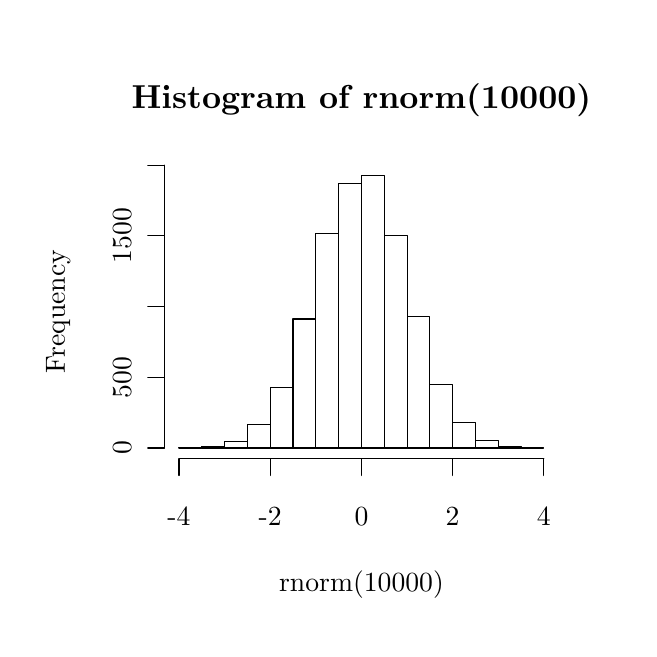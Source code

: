 % Created by tikzDevice version 0.5.3 on 2011-04-03 17:29:31
\begin{tikzpicture}[x=1pt,y=1pt]
\draw[color=white,opacity=0] (0,0) rectangle (216.81,216.81);
\begin{scope}
\path[clip] (  0.00,  0.00) rectangle (216.81,216.81);
\definecolor[named]{drawColor}{rgb}{0.40,0.41,0.40}
\definecolor[named]{drawColor}{rgb}{0.00,0.00,0.00}

\node[color=drawColor,anchor=base,inner sep=0pt, outer sep=0pt, scale=  1.20] at (120.41,187.70) {\bfseries Histogram of rnorm(10000)%
};

\node[color=drawColor,anchor=base,inner sep=0pt, outer sep=0pt, scale=  1.00] at (120.41, 13.20) {rnorm(10000)%
};

\node[rotate= 90.00,color=drawColor,anchor=base,inner sep=0pt, outer sep=0pt, scale=  1.00] at ( 13.20,114.41) {Frequency%
};
\end{scope}
\begin{scope}
\path[clip] (  0.00,  0.00) rectangle (216.81,216.81);
\definecolor[named]{drawColor}{rgb}{0.40,0.41,0.40}
\definecolor[named]{drawColor}{rgb}{0.00,0.00,0.00}

\draw[color=drawColor,line cap=round,line join=round,fill opacity=0.00,] ( 54.47, 61.20) -- (186.34, 61.20);

\draw[color=drawColor,line cap=round,line join=round,fill opacity=0.00,] ( 54.47, 61.20) -- ( 54.47, 55.20);

\draw[color=drawColor,line cap=round,line join=round,fill opacity=0.00,] ( 87.44, 61.20) -- ( 87.44, 55.20);

\draw[color=drawColor,line cap=round,line join=round,fill opacity=0.00,] (120.41, 61.20) -- (120.41, 55.20);

\draw[color=drawColor,line cap=round,line join=round,fill opacity=0.00,] (153.37, 61.20) -- (153.37, 55.20);

\draw[color=drawColor,line cap=round,line join=round,fill opacity=0.00,] (186.34, 61.20) -- (186.34, 55.20);

\node[color=drawColor,anchor=base,inner sep=0pt, outer sep=0pt, scale=  1.00] at ( 54.47, 37.20) {-4%
};

\node[color=drawColor,anchor=base,inner sep=0pt, outer sep=0pt, scale=  1.00] at ( 87.44, 37.20) {-2%
};

\node[color=drawColor,anchor=base,inner sep=0pt, outer sep=0pt, scale=  1.00] at (120.41, 37.20) {0%
};

\node[color=drawColor,anchor=base,inner sep=0pt, outer sep=0pt, scale=  1.00] at (153.37, 37.20) {2%
};

\node[color=drawColor,anchor=base,inner sep=0pt, outer sep=0pt, scale=  1.00] at (186.34, 37.20) {4%
};

\draw[color=drawColor,line cap=round,line join=round,fill opacity=0.00,] ( 49.20, 65.14) -- ( 49.20,167.35);

\draw[color=drawColor,line cap=round,line join=round,fill opacity=0.00,] ( 49.20, 65.14) -- ( 43.20, 65.14);

\draw[color=drawColor,line cap=round,line join=round,fill opacity=0.00,] ( 49.20, 90.69) -- ( 43.20, 90.69);

\draw[color=drawColor,line cap=round,line join=round,fill opacity=0.00,] ( 49.20,116.24) -- ( 43.20,116.24);

\draw[color=drawColor,line cap=round,line join=round,fill opacity=0.00,] ( 49.20,141.80) -- ( 43.20,141.80);

\draw[color=drawColor,line cap=round,line join=round,fill opacity=0.00,] ( 49.20,167.35) -- ( 43.20,167.35);

\node[rotate= 90.00,color=drawColor,anchor=base,inner sep=0pt, outer sep=0pt, scale=  1.00] at ( 37.20, 65.14) {0%
};

\node[rotate= 90.00,color=drawColor,anchor=base,inner sep=0pt, outer sep=0pt, scale=  1.00] at ( 37.20, 90.69) {500%
};

\node[rotate= 90.00,color=drawColor,anchor=base,inner sep=0pt, outer sep=0pt, scale=  1.00] at ( 37.20,141.80) {1500%
};
\end{scope}
\begin{scope}
\path[clip] ( 49.20, 61.20) rectangle (191.61,167.61);
\definecolor[named]{drawColor}{rgb}{0.40,0.41,0.40}
\definecolor[named]{drawColor}{rgb}{0.00,0.00,0.00}

\draw[color=drawColor,line cap=round,line join=round,fill opacity=0.00,] ( 54.47, 65.14) rectangle ( 62.72, 65.24);

\draw[color=drawColor,line cap=round,line join=round,fill opacity=0.00,] ( 62.72, 65.14) rectangle ( 70.96, 65.55);

\draw[color=drawColor,line cap=round,line join=round,fill opacity=0.00,] ( 70.96, 65.14) rectangle ( 79.20, 67.44);

\draw[color=drawColor,line cap=round,line join=round,fill opacity=0.00,] ( 79.20, 65.14) rectangle ( 87.44, 73.62);

\draw[color=drawColor,line cap=round,line join=round,fill opacity=0.00,] ( 87.44, 65.14) rectangle ( 95.68, 86.86);

\draw[color=drawColor,line cap=round,line join=round,fill opacity=0.00,] ( 95.68, 65.14) rectangle (103.92,111.75);

\draw[color=drawColor,line cap=round,line join=round,fill opacity=0.00,] (103.92, 65.14) rectangle (112.16,142.51);

\draw[color=drawColor,line cap=round,line join=round,fill opacity=0.00,] (112.16, 65.14) rectangle (120.41,160.70);

\draw[color=drawColor,line cap=round,line join=round,fill opacity=0.00,] (120.41, 65.14) rectangle (128.65,163.67);

\draw[color=drawColor,line cap=round,line join=round,fill opacity=0.00,] (128.65, 65.14) rectangle (136.89,141.95);

\draw[color=drawColor,line cap=round,line join=round,fill opacity=0.00,] (136.89, 65.14) rectangle (145.13,112.62);

\draw[color=drawColor,line cap=round,line join=round,fill opacity=0.00,] (145.13, 65.14) rectangle (153.37, 88.14);

\draw[color=drawColor,line cap=round,line join=round,fill opacity=0.00,] (153.37, 65.14) rectangle (161.61, 74.34);

\draw[color=drawColor,line cap=round,line join=round,fill opacity=0.00,] (161.61, 65.14) rectangle (169.85, 67.85);

\draw[color=drawColor,line cap=round,line join=round,fill opacity=0.00,] (169.85, 65.14) rectangle (178.09, 65.81);

\draw[color=drawColor,line cap=round,line join=round,fill opacity=0.00,] (178.09, 65.14) rectangle (186.34, 65.24);
\end{scope}
\end{tikzpicture}
